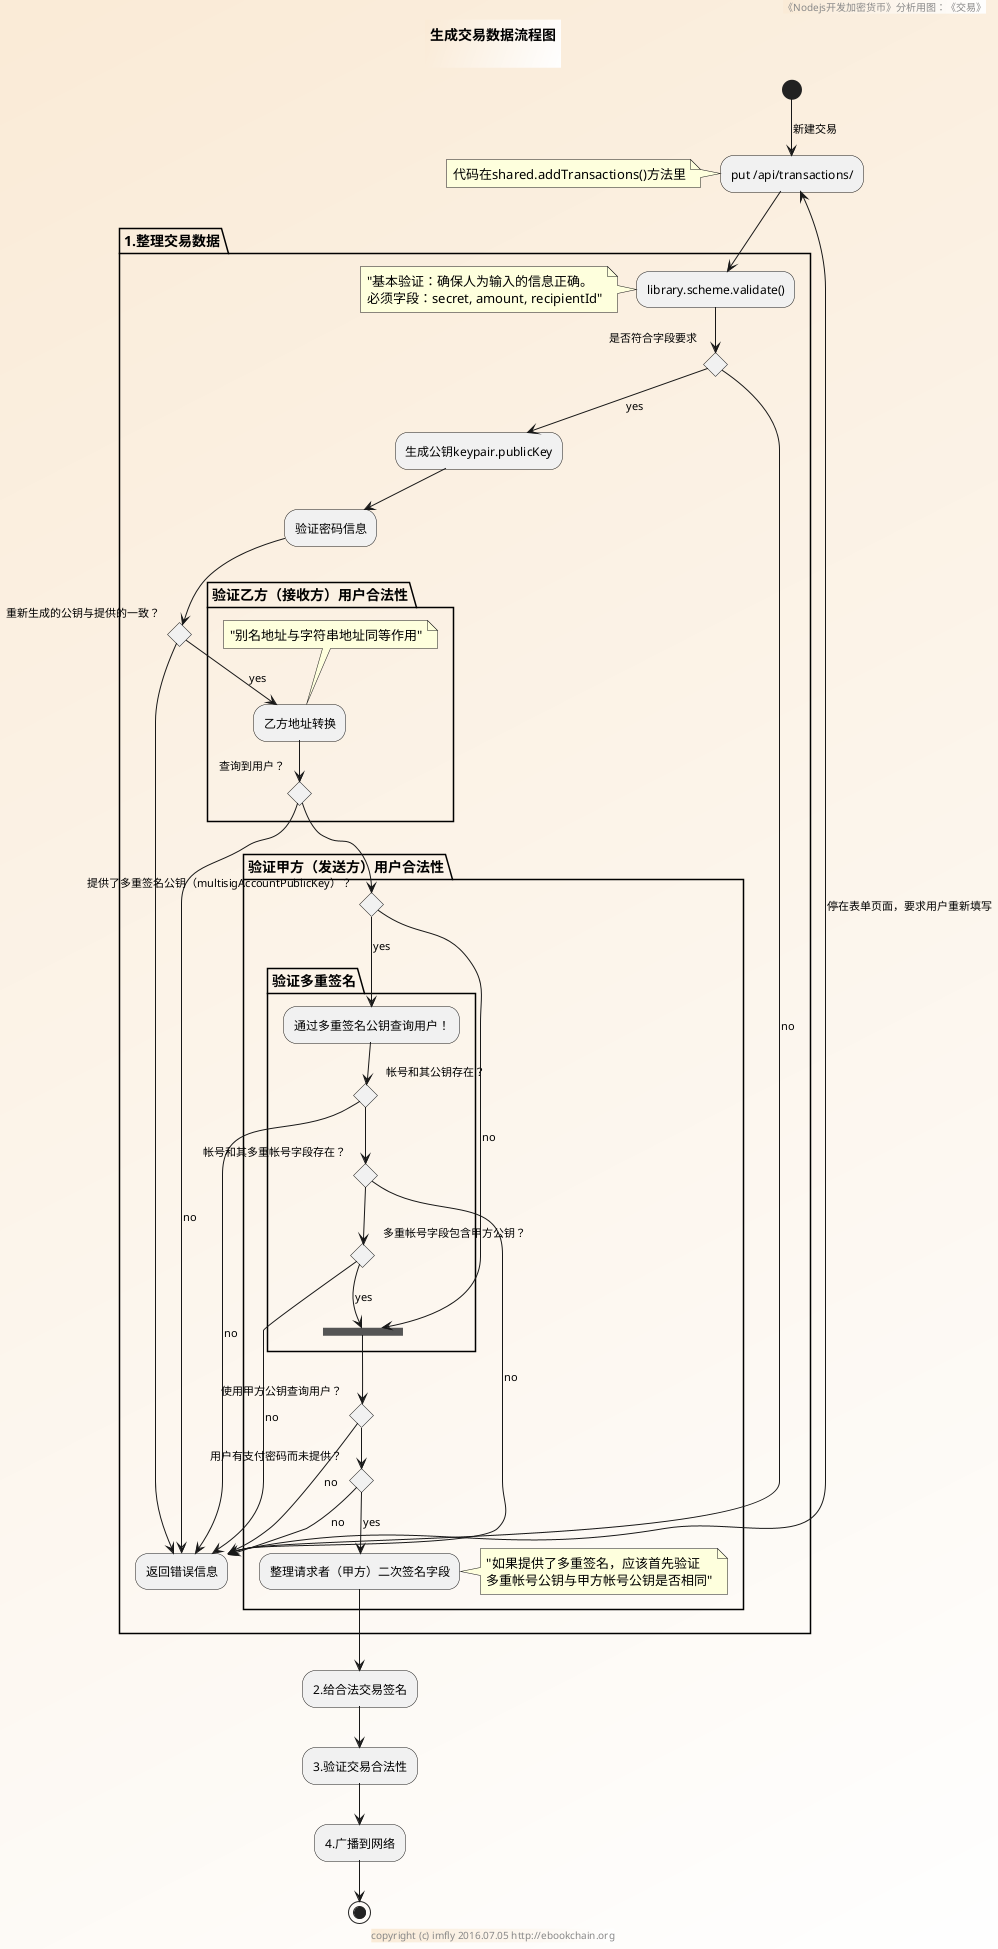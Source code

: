 @startuml ../../../styles/images/modules/transactions/addTransaction-activity.png
skinparam BorderColor #blue\9932CC
skinparam backgroundcolor AntiqueWhite/white

title
生成交易数据流程图

end title

footer copyright (c) imfly 2016.07.05 http://ebookchain.org
header 《Nodejs开发加密货币》分析用图：《交易》

' shared.addTransactions()代码逻辑

(*)--> [新建交易] "put /api/transactions/" as inputForm
note left: 代码在shared.addTransactions()方法里

partition "1.整理交易数据" {
    --> library.scheme.validate()
    note left
    "基本验证：确保人为输入的信息正确。
    必须字段：secret, amount, recipientId"
    end note
    if "是否符合字段要求" then
    --> [no] "返回错误信息" as return_error_msg
    -left-> [停在表单页面，要求用户重新填写] inputForm
    else
    --> [yes] "生成公钥keypair.publicKey"
    --> 验证密码信息
        if "重新生成的公钥与提供的一致？" then
        --> return_error_msg
        else
        partition "验证乙方（接收方）用户合法性" {
          --> [yes] "乙方地址转换"
          note top: "别名地址与字符串地址同等作用"
            if "查询到用户？" then
            --> [no] return_error_msg
        }
            else
                partition "验证甲方（发送方）用户合法性" {
                    if "提供了多重签名公钥（multisigAccountPublicKey）？" then
                        partition "验证多重签名" {
                          --> [yes] "通过多重签名公钥查询用户！"
                          if "帐号和其公钥存在？" then
                          --> [no] return_error_msg
                          else
                              if "帐号和其多重帐号字段存在？" then
                              --> [no] return_error_msg
                              else
                                if "多重帐号字段包含甲方公钥？" then
                                --> [no] return_error_msg
                                else
                                --> [yes] ==verify_account==
                                endif
                              endif

                          endif
                        }
                    else
                    --> [no] ==verify_account==
                        if "使用甲方公钥查询用户？" then
                        --> [no] return_error_msg
                        else
                            if "用户有支付密码而未提供？" then
                            --> [no] return_error_msg
                            else
                            --> [yes] "整理请求者（甲方）二次签名字段"
                            note right
                            "如果提供了多重签名，应该首先验证
                            多重帐号公钥与甲方帐号公钥是否相同"
                            end note
                            endif
                        endif
                    endif
                }
            endif
        endif
    endif
}
--> "2.给合法交易签名"
--> "3.验证交易合法性"
--> "4.广播到网络"

--> (*)
@enduml
